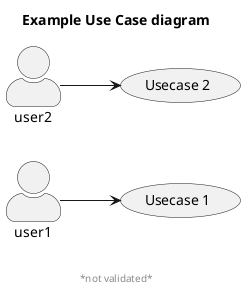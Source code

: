 @startuml
skinparam actorStyle awesome

title Example Use Case diagram
footer \n\n*not validated*

left to right direction
user1 --> (Usecase 1)
user2 --> (Usecase 2)

@enduml